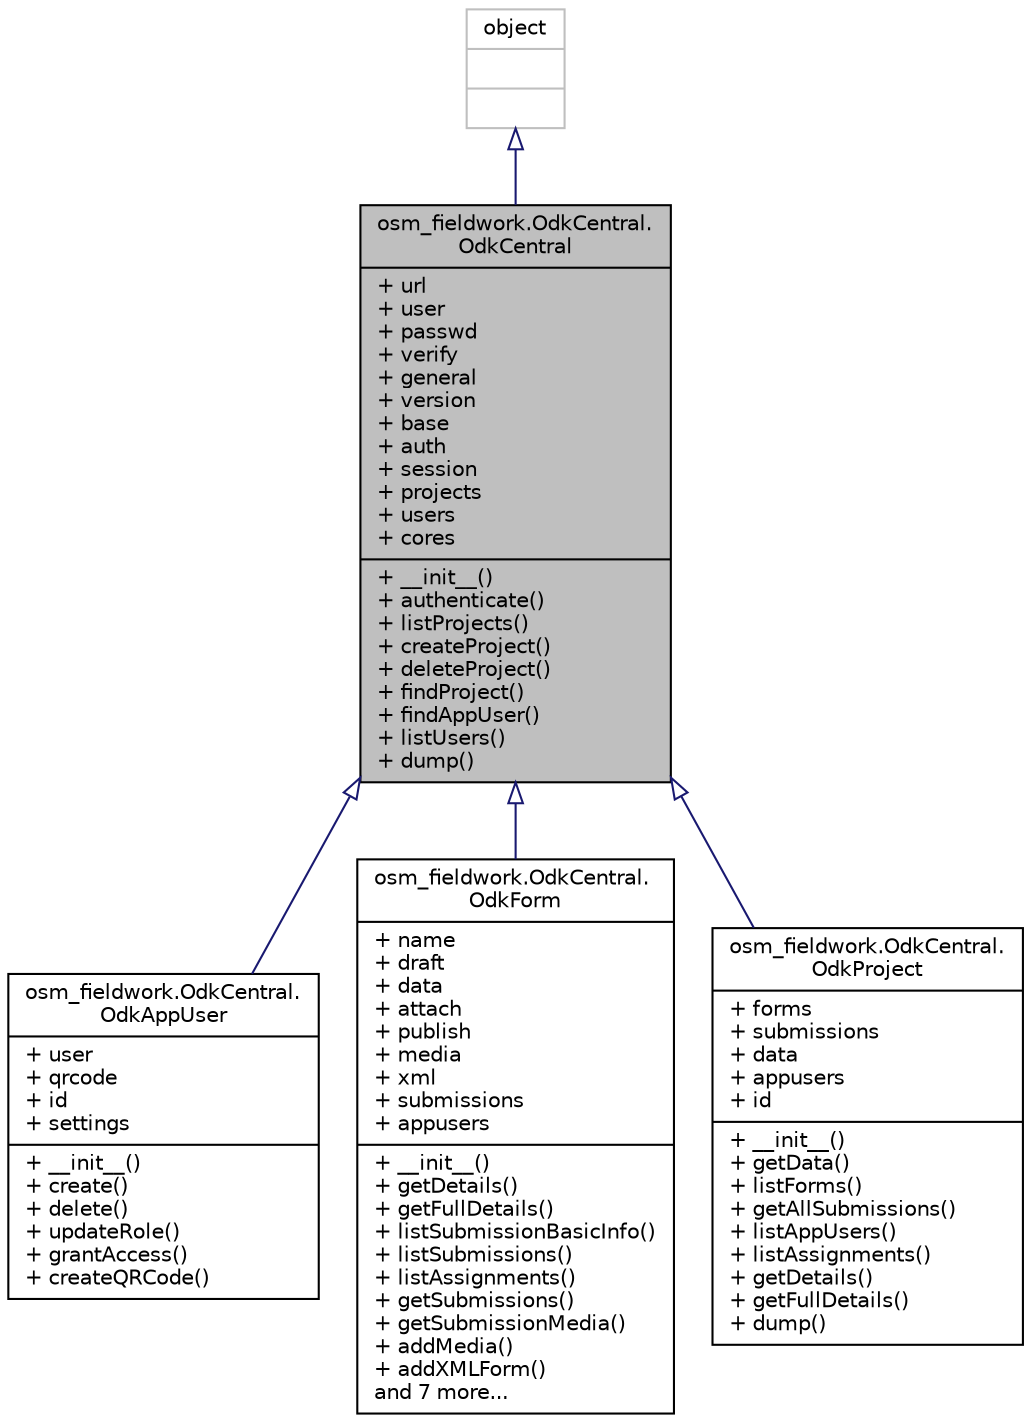 digraph "osm_fieldwork.OdkCentral.OdkCentral"
{
 // LATEX_PDF_SIZE
  edge [fontname="Helvetica",fontsize="10",labelfontname="Helvetica",labelfontsize="10"];
  node [fontname="Helvetica",fontsize="10",shape=record];
  Node1 [label="{osm_fieldwork.OdkCentral.\lOdkCentral\n|+ url\l+ user\l+ passwd\l+ verify\l+ general\l+ version\l+ base\l+ auth\l+ session\l+ projects\l+ users\l+ cores\l|+ __init__()\l+ authenticate()\l+ listProjects()\l+ createProject()\l+ deleteProject()\l+ findProject()\l+ findAppUser()\l+ listUsers()\l+ dump()\l}",height=0.2,width=0.4,color="black", fillcolor="grey75", style="filled", fontcolor="black",tooltip=" "];
  Node2 -> Node1 [dir="back",color="midnightblue",fontsize="10",style="solid",arrowtail="onormal",fontname="Helvetica"];
  Node2 [label="{object\n||}",height=0.2,width=0.4,color="grey75", fillcolor="white", style="filled",tooltip=" "];
  Node1 -> Node3 [dir="back",color="midnightblue",fontsize="10",style="solid",arrowtail="onormal",fontname="Helvetica"];
  Node3 [label="{osm_fieldwork.OdkCentral.\lOdkAppUser\n|+ user\l+ qrcode\l+ id\l+ settings\l|+ __init__()\l+ create()\l+ delete()\l+ updateRole()\l+ grantAccess()\l+ createQRCode()\l}",height=0.2,width=0.4,color="black", fillcolor="white", style="filled",URL="$classosm__fieldwork_1_1OdkCentral_1_1OdkAppUser.html",tooltip=" "];
  Node1 -> Node4 [dir="back",color="midnightblue",fontsize="10",style="solid",arrowtail="onormal",fontname="Helvetica"];
  Node4 [label="{osm_fieldwork.OdkCentral.\lOdkForm\n|+ name\l+ draft\l+ data\l+ attach\l+ publish\l+ media\l+ xml\l+ submissions\l+ appusers\l|+ __init__()\l+ getDetails()\l+ getFullDetails()\l+ listSubmissionBasicInfo()\l+ listSubmissions()\l+ listAssignments()\l+ getSubmissions()\l+ getSubmissionMedia()\l+ addMedia()\l+ addXMLForm()\land 7 more...\l}",height=0.2,width=0.4,color="black", fillcolor="white", style="filled",URL="$classosm__fieldwork_1_1OdkCentral_1_1OdkForm.html",tooltip=" "];
  Node1 -> Node5 [dir="back",color="midnightblue",fontsize="10",style="solid",arrowtail="onormal",fontname="Helvetica"];
  Node5 [label="{osm_fieldwork.OdkCentral.\lOdkProject\n|+ forms\l+ submissions\l+ data\l+ appusers\l+ id\l|+ __init__()\l+ getData()\l+ listForms()\l+ getAllSubmissions()\l+ listAppUsers()\l+ listAssignments()\l+ getDetails()\l+ getFullDetails()\l+ dump()\l}",height=0.2,width=0.4,color="black", fillcolor="white", style="filled",URL="$classosm__fieldwork_1_1OdkCentral_1_1OdkProject.html",tooltip=" "];
}
